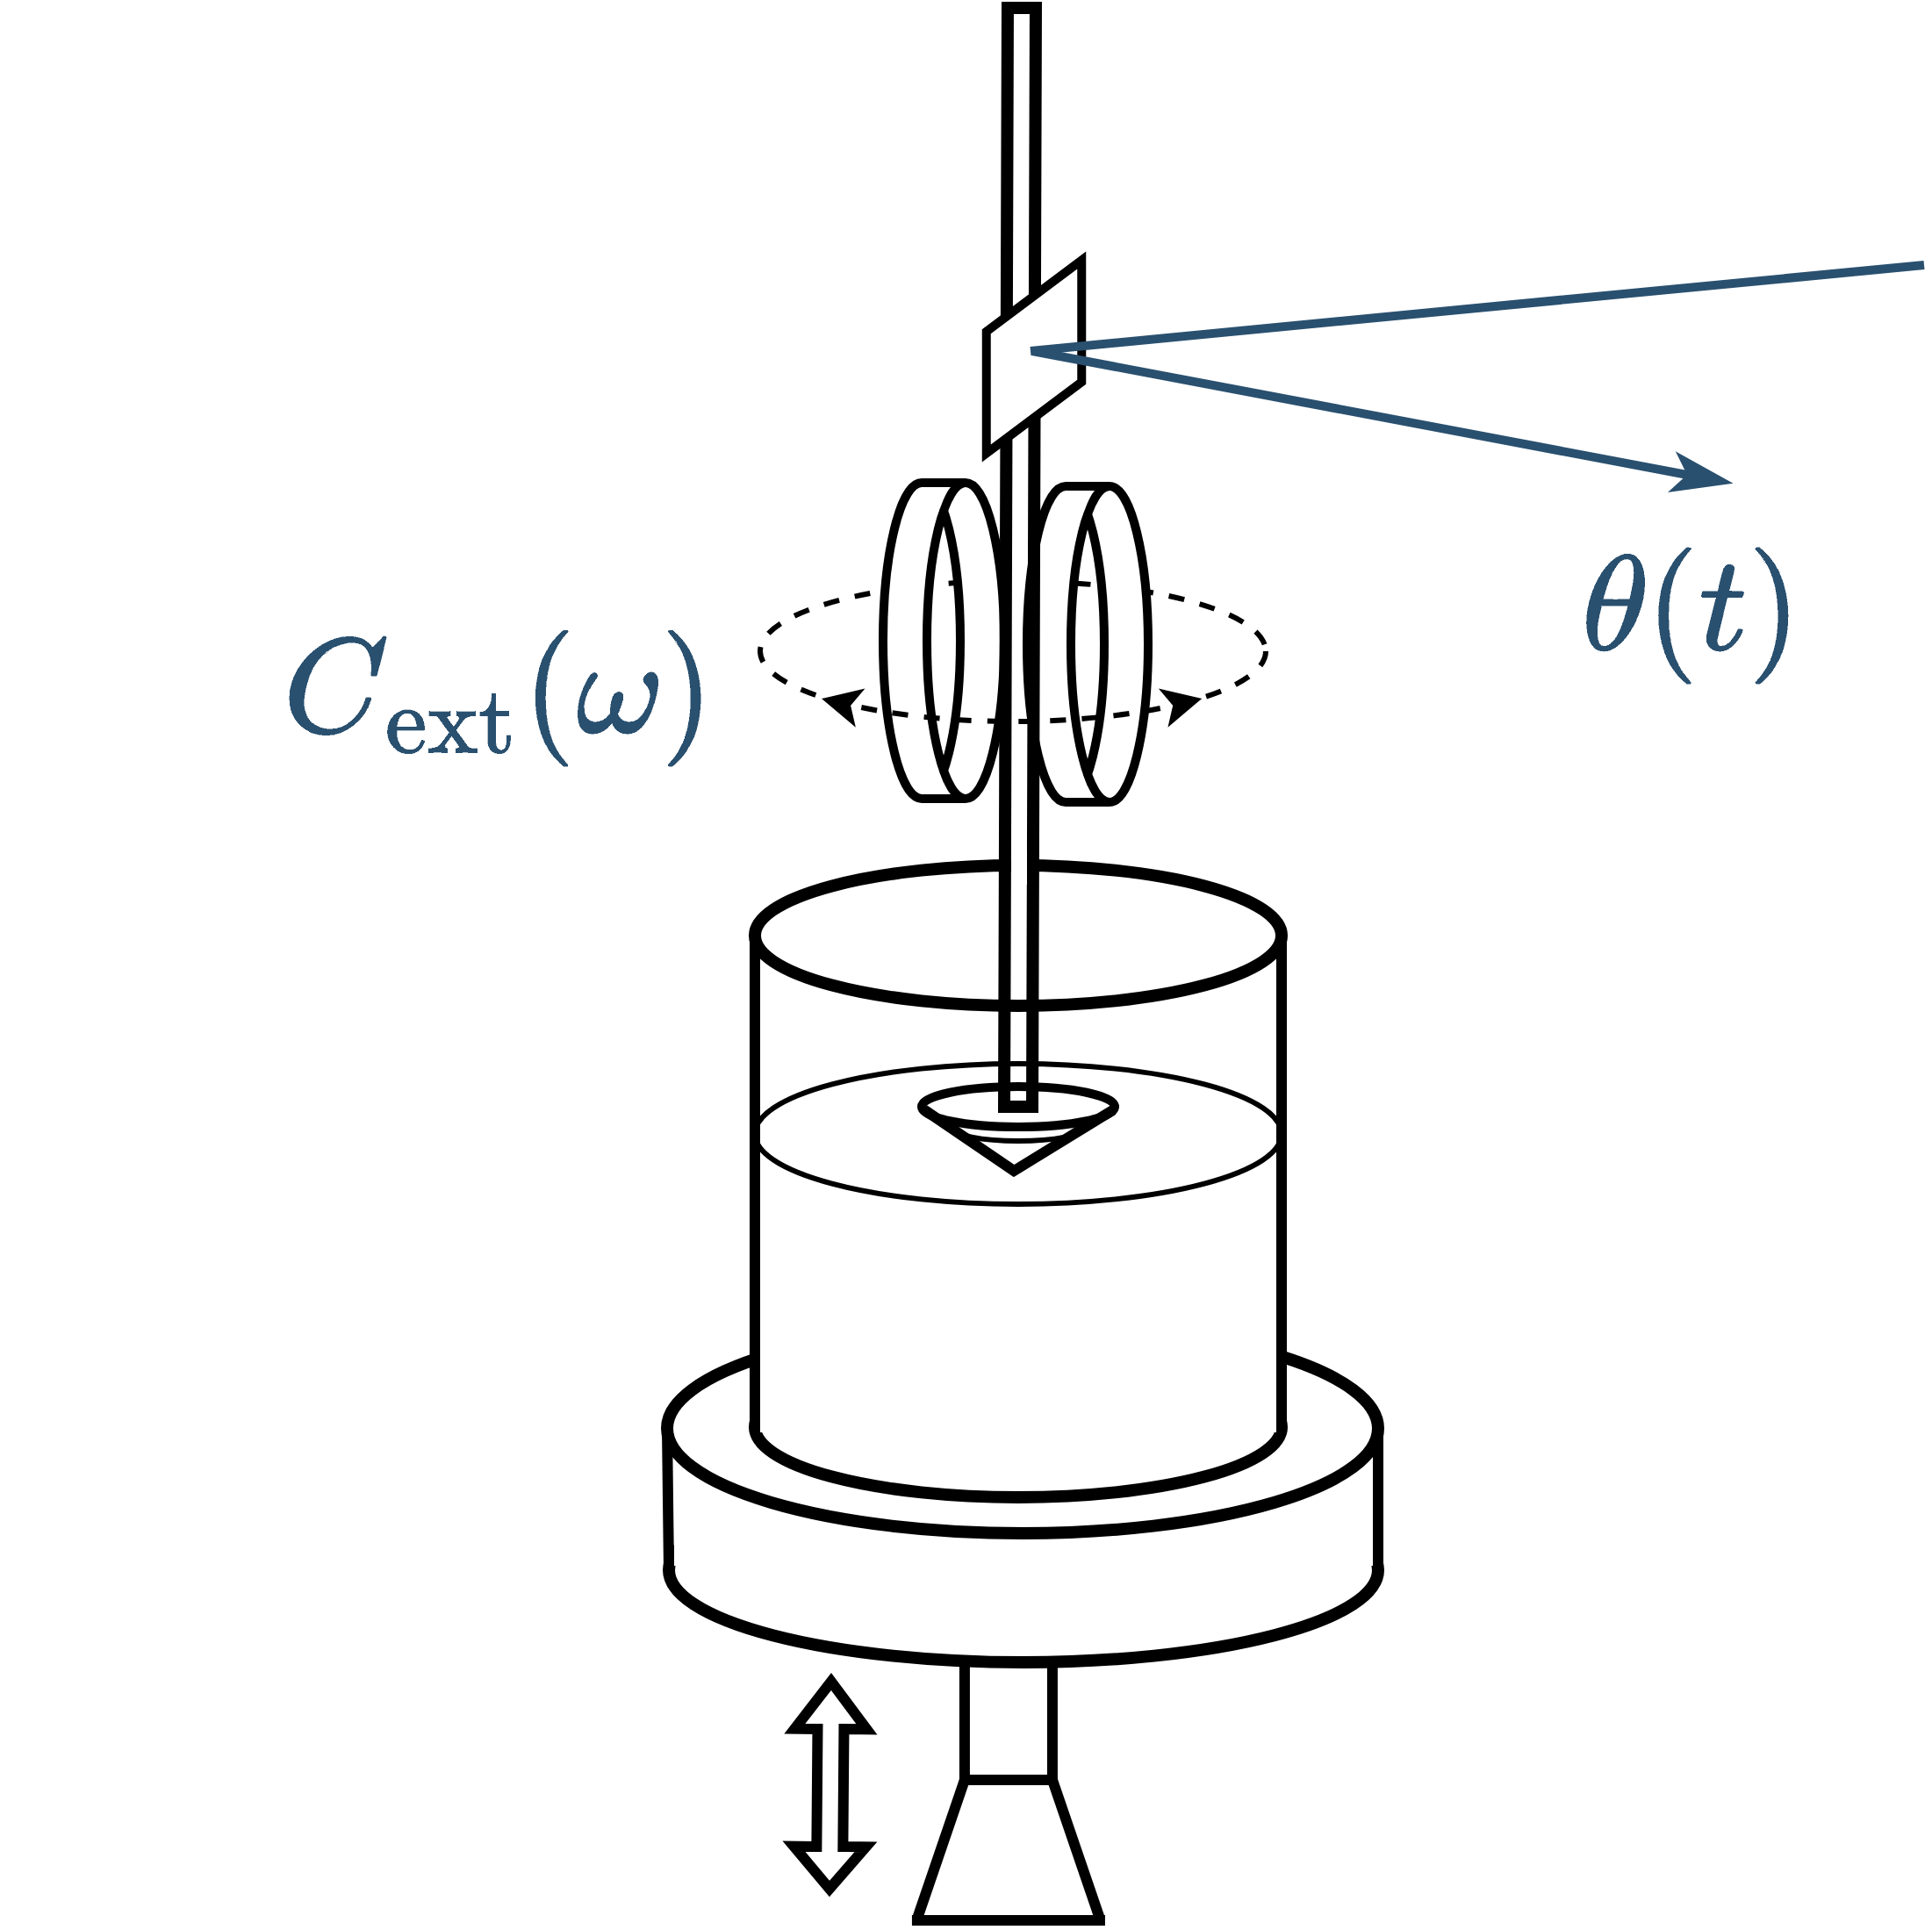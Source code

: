 <mxfile version="26.2.2">
  <diagram name="Page-1" id="g3wR1iNnqa6rvpcFGYqC">
    <mxGraphModel dx="1020" dy="748" grid="0" gridSize="5" guides="1" tooltips="1" connect="1" arrows="1" fold="1" page="1" pageScale="1" pageWidth="1654" pageHeight="1169" math="1" shadow="0">
      <root>
        <mxCell id="0" />
        <mxCell id="1" parent="0" />
        <mxCell id="javhXIuIKmeeLSfoesNj-74" value="" style="ellipse;whiteSpace=wrap;html=1;strokeColor=default;align=center;verticalAlign=middle;fontFamily=Helvetica;fontSize=12;fontColor=default;fillColor=none;strokeWidth=3;" parent="1" vertex="1">
          <mxGeometry x="417" y="1392" width="300" height="80" as="geometry" />
        </mxCell>
        <mxCell id="javhXIuIKmeeLSfoesNj-92" value="" style="ellipse;whiteSpace=wrap;html=1;strokeColor=default;align=center;verticalAlign=middle;fontFamily=Helvetica;fontSize=12;fontColor=default;fillColor=none;strokeWidth=3;" parent="1" vertex="1">
          <mxGeometry x="529.5" y="1421" width="75" height="15" as="geometry" />
        </mxCell>
        <mxCell id="javhXIuIKmeeLSfoesNj-59" value="" style="ellipse;whiteSpace=wrap;html=1;strokeColor=default;strokeWidth=3;align=center;verticalAlign=middle;fontFamily=Helvetica;fontSize=12;fontColor=default;labelBackgroundColor=default;fillColor=none;dashed=1;" parent="1" vertex="1">
          <mxGeometry x="420" y="1117" width="288" height="80" as="geometry" />
        </mxCell>
        <mxCell id="javhXIuIKmeeLSfoesNj-68" value="" style="rounded=0;whiteSpace=wrap;html=1;strokeColor=none;strokeWidth=5;align=center;verticalAlign=middle;fontFamily=Helvetica;fontSize=12;fontColor=default;labelBackgroundColor=default;fillColor=default;" parent="1" vertex="1">
          <mxGeometry x="577" y="1109" width="23" height="15.5" as="geometry" />
        </mxCell>
        <mxCell id="javhXIuIKmeeLSfoesNj-67" value="" style="rounded=0;whiteSpace=wrap;html=1;strokeColor=none;strokeWidth=5;align=center;verticalAlign=middle;fontFamily=Helvetica;fontSize=12;fontColor=default;labelBackgroundColor=default;fillColor=default;" parent="1" vertex="1">
          <mxGeometry x="556" y="1109" width="23" height="15.5" as="geometry" />
        </mxCell>
        <mxCell id="javhXIuIKmeeLSfoesNj-65" value="" style="rounded=0;whiteSpace=wrap;html=1;strokeColor=none;strokeWidth=5;align=center;verticalAlign=middle;fontFamily=Helvetica;fontSize=12;fontColor=default;labelBackgroundColor=default;fillColor=default;" parent="1" vertex="1">
          <mxGeometry x="534" y="1110" width="22" height="16" as="geometry" />
        </mxCell>
        <mxCell id="javhXIuIKmeeLSfoesNj-15" value="" style="ellipse;whiteSpace=wrap;html=1;strokeColor=default;align=center;verticalAlign=middle;fontFamily=Helvetica;fontSize=12;fontColor=default;fillColor=none;strokeWidth=7;" parent="1" vertex="1">
          <mxGeometry x="368" y="1628" width="404" height="105" as="geometry" />
        </mxCell>
        <mxCell id="javhXIuIKmeeLSfoesNj-71" value="" style="rounded=0;whiteSpace=wrap;html=1;strokeColor=none;strokeWidth=5;align=center;verticalAlign=middle;fontFamily=Helvetica;fontSize=12;fontColor=default;labelBackgroundColor=default;fillColor=default;" parent="1" vertex="1">
          <mxGeometry x="371" y="1635" width="398" height="43" as="geometry" />
        </mxCell>
        <mxCell id="javhXIuIKmeeLSfoesNj-10" value="" style="ellipse;whiteSpace=wrap;html=1;strokeColor=default;align=center;verticalAlign=middle;fontFamily=Helvetica;fontSize=12;fontColor=default;fillColor=default;strokeWidth=7;" parent="1" vertex="1">
          <mxGeometry x="367" y="1540" width="405" height="119.5" as="geometry" />
        </mxCell>
        <mxCell id="javhXIuIKmeeLSfoesNj-13" value="" style="endArrow=none;html=1;rounded=0;strokeColor=default;strokeWidth=6;align=center;verticalAlign=middle;fontFamily=Helvetica;fontSize=12;fontColor=default;labelBackgroundColor=default;endSize=7;entryX=0;entryY=0.5;entryDx=0;entryDy=0;exitX=0;exitY=0.5;exitDx=0;exitDy=0;" parent="1" source="javhXIuIKmeeLSfoesNj-15" target="javhXIuIKmeeLSfoesNj-10" edge="1">
          <mxGeometry width="50" height="50" relative="1" as="geometry">
            <mxPoint x="341.47" y="1680" as="sourcePoint" />
            <mxPoint x="366.47" y="1660" as="targetPoint" />
          </mxGeometry>
        </mxCell>
        <mxCell id="javhXIuIKmeeLSfoesNj-14" value="" style="endArrow=none;html=1;rounded=0;strokeColor=default;strokeWidth=6;align=center;verticalAlign=middle;fontFamily=Helvetica;fontSize=12;fontColor=default;labelBackgroundColor=default;endSize=7;exitX=1;exitY=0.5;exitDx=0;exitDy=0;" parent="1" source="javhXIuIKmeeLSfoesNj-15" edge="1">
          <mxGeometry width="50" height="50" relative="1" as="geometry">
            <mxPoint x="772" y="1677" as="sourcePoint" />
            <mxPoint x="772" y="1597" as="targetPoint" />
          </mxGeometry>
        </mxCell>
        <mxCell id="javhXIuIKmeeLSfoesNj-16" value="" style="endArrow=none;html=1;rounded=0;strokeColor=default;strokeWidth=6;align=center;verticalAlign=middle;fontFamily=Helvetica;fontSize=12;fontColor=default;labelBackgroundColor=default;endSize=7;entryX=0;entryY=0.5;entryDx=0;entryDy=0;" parent="1" edge="1">
          <mxGeometry width="50" height="50" relative="1" as="geometry">
            <mxPoint x="536.47" y="1800" as="sourcePoint" />
            <mxPoint x="536.47" y="1735" as="targetPoint" />
          </mxGeometry>
        </mxCell>
        <mxCell id="javhXIuIKmeeLSfoesNj-18" value="" style="endArrow=none;html=1;rounded=0;strokeColor=default;strokeWidth=6;align=center;verticalAlign=middle;fontFamily=Helvetica;fontSize=12;fontColor=default;labelBackgroundColor=default;endSize=7;entryX=0;entryY=0.5;entryDx=0;entryDy=0;" parent="1" edge="1">
          <mxGeometry width="50" height="50" relative="1" as="geometry">
            <mxPoint x="586.47" y="1800" as="sourcePoint" />
            <mxPoint x="586.47" y="1735" as="targetPoint" />
          </mxGeometry>
        </mxCell>
        <mxCell id="javhXIuIKmeeLSfoesNj-19" value="" style="endArrow=none;html=1;rounded=0;strokeColor=default;strokeWidth=6;align=center;verticalAlign=middle;fontFamily=Helvetica;fontSize=12;fontColor=default;labelBackgroundColor=default;endSize=7;" parent="1" edge="1">
          <mxGeometry width="50" height="50" relative="1" as="geometry">
            <mxPoint x="613.47" y="1879" as="sourcePoint" />
            <mxPoint x="586.47" y="1800" as="targetPoint" />
          </mxGeometry>
        </mxCell>
        <mxCell id="javhXIuIKmeeLSfoesNj-20" value="" style="endArrow=none;html=1;rounded=0;strokeColor=default;strokeWidth=6;align=center;verticalAlign=middle;fontFamily=Helvetica;fontSize=12;fontColor=default;labelBackgroundColor=default;endSize=0;targetPerimeterSpacing=-1;startArrow=none;startFill=0;endFill=1;" parent="1" edge="1">
          <mxGeometry width="50" height="50" relative="1" as="geometry">
            <mxPoint x="509.47" y="1879" as="sourcePoint" />
            <mxPoint x="536.47" y="1800" as="targetPoint" />
          </mxGeometry>
        </mxCell>
        <mxCell id="javhXIuIKmeeLSfoesNj-21" value="" style="endArrow=none;html=1;rounded=0;strokeColor=default;strokeWidth=6;align=center;verticalAlign=middle;fontFamily=Helvetica;fontSize=12;fontColor=default;labelBackgroundColor=default;endSize=1;targetPerimeterSpacing=-1;startArrow=none;startFill=0;endFill=1;" parent="1" edge="1">
          <mxGeometry width="50" height="50" relative="1" as="geometry">
            <mxPoint x="506.47" y="1880" as="sourcePoint" />
            <mxPoint x="616.47" y="1880" as="targetPoint" />
          </mxGeometry>
        </mxCell>
        <mxCell id="javhXIuIKmeeLSfoesNj-22" value="" style="endArrow=none;html=1;rounded=0;strokeColor=default;strokeWidth=6;align=center;verticalAlign=middle;fontFamily=Helvetica;fontSize=12;fontColor=default;labelBackgroundColor=default;endSize=7;" parent="1" edge="1">
          <mxGeometry width="50" height="50" relative="1" as="geometry">
            <mxPoint x="536.47" y="1800" as="sourcePoint" />
            <mxPoint x="586.47" y="1800" as="targetPoint" />
          </mxGeometry>
        </mxCell>
        <mxCell id="javhXIuIKmeeLSfoesNj-23" value="" style="shape=flexArrow;endArrow=classic;startArrow=classic;html=1;rounded=0;strokeColor=default;strokeWidth=6;align=center;verticalAlign=middle;fontFamily=Helvetica;fontSize=12;fontColor=default;labelBackgroundColor=default;endSize=7;" parent="1" edge="1">
          <mxGeometry width="100" height="100" relative="1" as="geometry">
            <mxPoint x="459.47" y="1865" as="sourcePoint" />
            <mxPoint x="460.47" y="1741" as="targetPoint" />
          </mxGeometry>
        </mxCell>
        <mxCell id="javhXIuIKmeeLSfoesNj-25" value="" style="ellipse;whiteSpace=wrap;html=1;strokeColor=default;strokeWidth=5;align=center;verticalAlign=middle;fontFamily=Helvetica;fontSize=12;fontColor=default;labelBackgroundColor=default;fillColor=default;" parent="1" vertex="1">
          <mxGeometry x="512" y="1405" width="110" height="23" as="geometry" />
        </mxCell>
        <mxCell id="javhXIuIKmeeLSfoesNj-26" value="" style="endArrow=none;html=1;rounded=0;strokeColor=default;strokeWidth=6;align=center;verticalAlign=middle;fontFamily=Helvetica;fontSize=12;fontColor=default;labelBackgroundColor=default;endSize=5;entryX=0.012;entryY=0.571;entryDx=0;entryDy=0;entryPerimeter=0;" parent="1" target="javhXIuIKmeeLSfoesNj-25" edge="1">
          <mxGeometry width="50" height="50" relative="1" as="geometry">
            <mxPoint x="566" y="1454" as="sourcePoint" />
            <mxPoint x="518" y="1422" as="targetPoint" />
          </mxGeometry>
        </mxCell>
        <mxCell id="javhXIuIKmeeLSfoesNj-27" value="" style="endArrow=none;html=1;rounded=0;strokeColor=default;strokeWidth=6;align=center;verticalAlign=middle;fontFamily=Helvetica;fontSize=12;fontColor=default;labelBackgroundColor=default;endSize=5;exitX=0.992;exitY=0.577;exitDx=0;exitDy=0;exitPerimeter=0;" parent="1" source="javhXIuIKmeeLSfoesNj-25" edge="1">
          <mxGeometry width="50" height="50" relative="1" as="geometry">
            <mxPoint x="635.38" y="1437" as="sourcePoint" />
            <mxPoint x="563" y="1454" as="targetPoint" />
          </mxGeometry>
        </mxCell>
        <mxCell id="javhXIuIKmeeLSfoesNj-66" value="" style="rounded=0;whiteSpace=wrap;html=1;strokeColor=none;strokeWidth=5;align=center;verticalAlign=middle;fontFamily=Helvetica;fontSize=12;fontColor=default;labelBackgroundColor=default;fillColor=default;" parent="1" vertex="1">
          <mxGeometry x="533" y="1109" width="23" height="15.5" as="geometry" />
        </mxCell>
        <mxCell id="javhXIuIKmeeLSfoesNj-64" value="" style="rounded=0;whiteSpace=wrap;html=1;strokeColor=none;strokeWidth=5;align=center;verticalAlign=middle;fontFamily=Helvetica;fontSize=12;fontColor=default;labelBackgroundColor=default;fillColor=default;" parent="1" vertex="1">
          <mxGeometry x="613" y="1109.5" width="27" height="23" as="geometry" />
        </mxCell>
        <mxCell id="javhXIuIKmeeLSfoesNj-61" value="" style="rounded=0;whiteSpace=wrap;html=1;strokeColor=none;strokeWidth=5;align=center;verticalAlign=middle;fontFamily=Helvetica;fontSize=12;fontColor=default;labelBackgroundColor=default;fillColor=default;" parent="1" vertex="1">
          <mxGeometry x="490" y="1113" width="26" height="16" as="geometry" />
        </mxCell>
        <mxCell id="javhXIuIKmeeLSfoesNj-28" value="" style="ellipse;whiteSpace=wrap;html=1;strokeColor=default;strokeWidth=5;align=center;verticalAlign=middle;fontFamily=Helvetica;fontSize=12;fontColor=default;labelBackgroundColor=default;fillColor=none;" parent="1" vertex="1">
          <mxGeometry x="490" y="1061" width="44" height="180" as="geometry" />
        </mxCell>
        <mxCell id="javhXIuIKmeeLSfoesNj-29" value="" style="ellipse;whiteSpace=wrap;html=1;strokeColor=default;strokeWidth=5;align=center;verticalAlign=middle;fontFamily=Helvetica;fontSize=12;fontColor=default;labelBackgroundColor=default;fillColor=none;" parent="1" vertex="1">
          <mxGeometry x="515" y="1061" width="44" height="180" as="geometry" />
        </mxCell>
        <mxCell id="javhXIuIKmeeLSfoesNj-30" value="" style="endArrow=none;html=1;rounded=0;strokeColor=default;strokeWidth=5;align=center;verticalAlign=middle;fontFamily=Helvetica;fontSize=12;fontColor=default;labelBackgroundColor=default;endSize=1;exitX=0.5;exitY=0;exitDx=0;exitDy=0;entryX=0.5;entryY=0;entryDx=0;entryDy=0;" parent="1" source="javhXIuIKmeeLSfoesNj-28" target="javhXIuIKmeeLSfoesNj-29" edge="1">
          <mxGeometry width="50" height="50" relative="1" as="geometry">
            <mxPoint x="524" y="1142" as="sourcePoint" />
            <mxPoint x="574" y="1092" as="targetPoint" />
          </mxGeometry>
        </mxCell>
        <mxCell id="javhXIuIKmeeLSfoesNj-31" value="" style="endArrow=none;html=1;rounded=0;strokeColor=default;strokeWidth=5;align=center;verticalAlign=middle;fontFamily=Helvetica;fontSize=12;fontColor=default;labelBackgroundColor=default;endSize=1;exitX=0.5;exitY=0;exitDx=0;exitDy=0;entryX=0.5;entryY=0;entryDx=0;entryDy=0;" parent="1" edge="1">
          <mxGeometry width="50" height="50" relative="1" as="geometry">
            <mxPoint x="512" y="1241" as="sourcePoint" />
            <mxPoint x="537" y="1241" as="targetPoint" />
          </mxGeometry>
        </mxCell>
        <mxCell id="javhXIuIKmeeLSfoesNj-35" value="" style="endArrow=none;html=1;rounded=0;strokeColor=#FFFFFF;strokeWidth=5;align=center;verticalAlign=middle;fontFamily=Helvetica;fontSize=12;fontColor=default;labelBackgroundColor=default;endSize=1;" parent="1" edge="1">
          <mxGeometry width="50" height="50" relative="1" as="geometry">
            <mxPoint x="525" y="1236" as="sourcePoint" />
            <mxPoint x="512" y="1236" as="targetPoint" />
          </mxGeometry>
        </mxCell>
        <mxCell id="javhXIuIKmeeLSfoesNj-36" value="" style="endArrow=none;html=1;rounded=0;strokeColor=#FFFFFF;strokeWidth=5;align=center;verticalAlign=middle;fontFamily=Helvetica;fontSize=12;fontColor=default;labelBackgroundColor=default;endSize=1;" parent="1" edge="1">
          <mxGeometry width="50" height="50" relative="1" as="geometry">
            <mxPoint x="523" y="1235" as="sourcePoint" />
            <mxPoint x="514" y="1212" as="targetPoint" />
          </mxGeometry>
        </mxCell>
        <mxCell id="javhXIuIKmeeLSfoesNj-37" value="" style="endArrow=none;html=1;rounded=0;strokeColor=#FFFFFF;strokeWidth=5;align=center;verticalAlign=middle;fontFamily=Helvetica;fontSize=12;fontColor=default;labelBackgroundColor=default;endSize=1;" parent="1" edge="1">
          <mxGeometry width="50" height="50" relative="1" as="geometry">
            <mxPoint x="522" y="1233" as="sourcePoint" />
            <mxPoint x="509" y="1233" as="targetPoint" />
          </mxGeometry>
        </mxCell>
        <mxCell id="javhXIuIKmeeLSfoesNj-41" value="" style="group;flipV=1;" parent="1" vertex="1" connectable="0">
          <mxGeometry x="509" y="1066" width="16" height="24.311" as="geometry" />
        </mxCell>
        <mxCell id="javhXIuIKmeeLSfoesNj-38" value="" style="endArrow=none;html=1;rounded=0;strokeColor=#FFFFFF;strokeWidth=5;align=center;verticalAlign=middle;fontFamily=Helvetica;fontSize=12;fontColor=default;labelBackgroundColor=default;endSize=1;" parent="javhXIuIKmeeLSfoesNj-41" edge="1">
          <mxGeometry width="50" height="50" relative="1" as="geometry">
            <mxPoint x="16" as="sourcePoint" />
            <mxPoint x="3" as="targetPoint" />
          </mxGeometry>
        </mxCell>
        <mxCell id="javhXIuIKmeeLSfoesNj-39" value="" style="endArrow=none;html=1;rounded=0;strokeColor=#FFFFFF;strokeWidth=5;align=center;verticalAlign=middle;fontFamily=Helvetica;fontSize=12;fontColor=default;labelBackgroundColor=default;endSize=1;" parent="javhXIuIKmeeLSfoesNj-41" edge="1">
          <mxGeometry width="50" height="50" relative="1" as="geometry">
            <mxPoint x="14" y="1.311" as="sourcePoint" />
            <mxPoint x="5" y="24.311" as="targetPoint" />
          </mxGeometry>
        </mxCell>
        <mxCell id="javhXIuIKmeeLSfoesNj-40" value="" style="endArrow=none;html=1;rounded=0;strokeColor=#FFFFFF;strokeWidth=5;align=center;verticalAlign=middle;fontFamily=Helvetica;fontSize=12;fontColor=default;labelBackgroundColor=default;endSize=1;" parent="javhXIuIKmeeLSfoesNj-41" edge="1">
          <mxGeometry width="50" height="50" relative="1" as="geometry">
            <mxPoint x="13" y="3" as="sourcePoint" />
            <mxPoint y="3" as="targetPoint" />
          </mxGeometry>
        </mxCell>
        <mxCell id="javhXIuIKmeeLSfoesNj-42" value="" style="ellipse;whiteSpace=wrap;html=1;strokeColor=default;strokeWidth=5;align=center;verticalAlign=middle;fontFamily=Helvetica;fontSize=12;fontColor=default;labelBackgroundColor=default;fillColor=none;" parent="1" vertex="1">
          <mxGeometry x="572" y="1063" width="44" height="180" as="geometry" />
        </mxCell>
        <mxCell id="javhXIuIKmeeLSfoesNj-43" value="" style="ellipse;whiteSpace=wrap;html=1;strokeColor=default;strokeWidth=5;align=center;verticalAlign=middle;fontFamily=Helvetica;fontSize=12;fontColor=default;labelBackgroundColor=default;fillColor=none;" parent="1" vertex="1">
          <mxGeometry x="597" y="1063" width="44" height="180" as="geometry" />
        </mxCell>
        <mxCell id="javhXIuIKmeeLSfoesNj-44" value="" style="endArrow=none;html=1;rounded=0;strokeColor=default;strokeWidth=5;align=center;verticalAlign=middle;fontFamily=Helvetica;fontSize=12;fontColor=default;labelBackgroundColor=default;endSize=1;exitX=0.5;exitY=0;exitDx=0;exitDy=0;entryX=0.5;entryY=0;entryDx=0;entryDy=0;" parent="1" source="javhXIuIKmeeLSfoesNj-42" target="javhXIuIKmeeLSfoesNj-43" edge="1">
          <mxGeometry width="50" height="50" relative="1" as="geometry">
            <mxPoint x="606" y="1144" as="sourcePoint" />
            <mxPoint x="656" y="1094" as="targetPoint" />
          </mxGeometry>
        </mxCell>
        <mxCell id="javhXIuIKmeeLSfoesNj-45" value="" style="endArrow=none;html=1;rounded=0;strokeColor=default;strokeWidth=5;align=center;verticalAlign=middle;fontFamily=Helvetica;fontSize=12;fontColor=default;labelBackgroundColor=default;endSize=1;exitX=0.5;exitY=0;exitDx=0;exitDy=0;entryX=0.5;entryY=0;entryDx=0;entryDy=0;" parent="1" edge="1">
          <mxGeometry width="50" height="50" relative="1" as="geometry">
            <mxPoint x="594" y="1243" as="sourcePoint" />
            <mxPoint x="619" y="1243" as="targetPoint" />
          </mxGeometry>
        </mxCell>
        <mxCell id="javhXIuIKmeeLSfoesNj-46" value="" style="endArrow=none;html=1;rounded=0;strokeColor=#FFFFFF;strokeWidth=5;align=center;verticalAlign=middle;fontFamily=Helvetica;fontSize=12;fontColor=default;labelBackgroundColor=default;endSize=1;" parent="1" edge="1">
          <mxGeometry width="50" height="50" relative="1" as="geometry">
            <mxPoint x="607" y="1238" as="sourcePoint" />
            <mxPoint x="594" y="1238" as="targetPoint" />
          </mxGeometry>
        </mxCell>
        <mxCell id="javhXIuIKmeeLSfoesNj-47" value="" style="endArrow=none;html=1;rounded=0;strokeColor=#FFFFFF;strokeWidth=5;align=center;verticalAlign=middle;fontFamily=Helvetica;fontSize=12;fontColor=default;labelBackgroundColor=default;endSize=1;" parent="1" edge="1">
          <mxGeometry width="50" height="50" relative="1" as="geometry">
            <mxPoint x="605" y="1237" as="sourcePoint" />
            <mxPoint x="596" y="1214" as="targetPoint" />
          </mxGeometry>
        </mxCell>
        <mxCell id="javhXIuIKmeeLSfoesNj-48" value="" style="endArrow=none;html=1;rounded=0;strokeColor=#FFFFFF;strokeWidth=5;align=center;verticalAlign=middle;fontFamily=Helvetica;fontSize=12;fontColor=default;labelBackgroundColor=default;endSize=1;" parent="1" edge="1">
          <mxGeometry width="50" height="50" relative="1" as="geometry">
            <mxPoint x="604" y="1235" as="sourcePoint" />
            <mxPoint x="591" y="1235" as="targetPoint" />
          </mxGeometry>
        </mxCell>
        <mxCell id="javhXIuIKmeeLSfoesNj-49" value="" style="group;flipV=1;" parent="1" vertex="1" connectable="0">
          <mxGeometry x="591" y="1068" width="16" height="24.311" as="geometry" />
        </mxCell>
        <mxCell id="javhXIuIKmeeLSfoesNj-50" value="" style="endArrow=none;html=1;rounded=0;strokeColor=#FFFFFF;strokeWidth=5;align=center;verticalAlign=middle;fontFamily=Helvetica;fontSize=12;fontColor=default;labelBackgroundColor=default;endSize=1;" parent="javhXIuIKmeeLSfoesNj-49" edge="1">
          <mxGeometry width="50" height="50" relative="1" as="geometry">
            <mxPoint x="16" as="sourcePoint" />
            <mxPoint x="3" as="targetPoint" />
          </mxGeometry>
        </mxCell>
        <mxCell id="javhXIuIKmeeLSfoesNj-51" value="" style="endArrow=none;html=1;rounded=0;strokeColor=#FFFFFF;strokeWidth=5;align=center;verticalAlign=middle;fontFamily=Helvetica;fontSize=12;fontColor=default;labelBackgroundColor=default;endSize=1;" parent="javhXIuIKmeeLSfoesNj-49" edge="1">
          <mxGeometry width="50" height="50" relative="1" as="geometry">
            <mxPoint x="14" y="1.311" as="sourcePoint" />
            <mxPoint x="5" y="24.311" as="targetPoint" />
          </mxGeometry>
        </mxCell>
        <mxCell id="javhXIuIKmeeLSfoesNj-52" value="" style="endArrow=none;html=1;rounded=0;strokeColor=#FFFFFF;strokeWidth=5;align=center;verticalAlign=middle;fontFamily=Helvetica;fontSize=12;fontColor=default;labelBackgroundColor=default;endSize=1;" parent="javhXIuIKmeeLSfoesNj-49" edge="1">
          <mxGeometry width="50" height="50" relative="1" as="geometry">
            <mxPoint x="13" y="3" as="sourcePoint" />
            <mxPoint y="3" as="targetPoint" />
          </mxGeometry>
        </mxCell>
        <mxCell id="javhXIuIKmeeLSfoesNj-57" value="&lt;font style=&quot;font-size: 65px;&quot;&gt;$$\theta (t)$$&lt;/font&gt;" style="text;html=1;align=center;verticalAlign=middle;whiteSpace=wrap;rounded=0;fontFamily=Helvetica;fontSize=12;fontColor=#2A506F;labelBackgroundColor=default;strokeColor=none;" parent="1" vertex="1">
          <mxGeometry x="897" y="1110" width="107" height="50" as="geometry" />
        </mxCell>
        <mxCell id="javhXIuIKmeeLSfoesNj-60" value="&lt;font style=&quot;font-size: 65px;&quot;&gt;$$C_{\mathrm{ext}} (\omega)$$&lt;/font&gt;" style="text;html=1;align=center;verticalAlign=middle;whiteSpace=wrap;rounded=0;fontFamily=Helvetica;fontSize=12;fontColor=#2A506F;labelBackgroundColor=default;strokeColor=#FF3333;" parent="1" vertex="1">
          <mxGeometry x="217" y="1157" width="107" height="50" as="geometry" />
        </mxCell>
        <mxCell id="javhXIuIKmeeLSfoesNj-69" value="" style="endArrow=classic;html=1;rounded=0;strokeColor=default;strokeWidth=3;align=center;verticalAlign=middle;fontFamily=Helvetica;fontSize=12;fontColor=default;labelBackgroundColor=default;endSize=13;entryX=0.905;entryY=0.778;entryDx=0;entryDy=0;entryPerimeter=0;startSize=4;" parent="1" edge="1">
          <mxGeometry width="50" height="50" relative="1" as="geometry">
            <mxPoint x="656" y="1187.76" as="sourcePoint" />
            <mxPoint x="671.64" y="1184" as="targetPoint" />
          </mxGeometry>
        </mxCell>
        <mxCell id="javhXIuIKmeeLSfoesNj-70" value="" style="endArrow=classic;html=1;rounded=0;strokeColor=default;strokeWidth=3;align=center;verticalAlign=middle;fontFamily=Helvetica;fontSize=12;fontColor=default;labelBackgroundColor=default;endSize=13;entryX=0.905;entryY=0.778;entryDx=0;entryDy=0;entryPerimeter=0;startSize=4;" parent="1" edge="1">
          <mxGeometry width="50" height="50" relative="1" as="geometry">
            <mxPoint x="470.64" y="1187.76" as="sourcePoint" />
            <mxPoint x="455" y="1184" as="targetPoint" />
          </mxGeometry>
        </mxCell>
        <mxCell id="javhXIuIKmeeLSfoesNj-3" value="" style="ellipse;whiteSpace=wrap;html=1;strokeColor=default;align=center;verticalAlign=middle;fontFamily=Helvetica;fontSize=12;fontColor=default;fillColor=none;strokeWidth=7;" parent="1" vertex="1">
          <mxGeometry x="417" y="1279" width="300" height="80" as="geometry" />
        </mxCell>
        <mxCell id="javhXIuIKmeeLSfoesNj-9" value="" style="ellipse;whiteSpace=wrap;html=1;strokeColor=default;align=center;verticalAlign=middle;fontFamily=Helvetica;fontSize=12;fontColor=default;fillColor=none;strokeWidth=7;" parent="1" vertex="1">
          <mxGeometry x="417" y="1559" width="300" height="80" as="geometry" />
        </mxCell>
        <mxCell id="javhXIuIKmeeLSfoesNj-5" value="" style="endArrow=none;html=1;rounded=0;fontFamily=Helvetica;fontSize=12;fontColor=default;entryX=1;entryY=0.5;entryDx=0;entryDy=0;exitX=1;exitY=0.5;exitDx=0;exitDy=0;strokeWidth=6;endSize=7;" parent="1" source="javhXIuIKmeeLSfoesNj-9" target="javhXIuIKmeeLSfoesNj-3" edge="1">
          <mxGeometry width="50" height="50" relative="1" as="geometry">
            <mxPoint x="687" y="1459" as="sourcePoint" />
            <mxPoint x="737" y="1409" as="targetPoint" />
          </mxGeometry>
        </mxCell>
        <mxCell id="javhXIuIKmeeLSfoesNj-6" value="" style="endArrow=none;html=1;rounded=0;fontFamily=Helvetica;fontSize=12;fontColor=default;entryX=0;entryY=0.5;entryDx=0;entryDy=0;exitX=0;exitY=0.5;exitDx=0;exitDy=0;strokeWidth=6;endSize=7;" parent="1" source="javhXIuIKmeeLSfoesNj-9" target="javhXIuIKmeeLSfoesNj-3" edge="1">
          <mxGeometry width="50" height="50" relative="1" as="geometry">
            <mxPoint x="417" y="1599" as="sourcePoint" />
            <mxPoint x="417" y="1319" as="targetPoint" />
          </mxGeometry>
        </mxCell>
        <mxCell id="WC0LFA58Ww8ZHwM6lrv5-2" value="" style="rounded=0;whiteSpace=wrap;html=1;strokeColor=none;strokeWidth=5;align=center;verticalAlign=middle;fontFamily=Helvetica;fontSize=12;fontColor=default;labelBackgroundColor=default;fillColor=default;" parent="1" vertex="1">
          <mxGeometry x="420" y="1533" width="294" height="69" as="geometry" />
        </mxCell>
        <mxCell id="javhXIuIKmeeLSfoesNj-82" value="" style="group" parent="1" vertex="1" connectable="0">
          <mxGeometry x="563" y="787" width="9" height="633" as="geometry" />
        </mxCell>
        <mxCell id="javhXIuIKmeeLSfoesNj-24" value="" style="shape=flexArrow;endArrow=none;startArrow=none;html=1;rounded=0;strokeColor=default;strokeWidth=7;align=center;verticalAlign=middle;fontFamily=Helvetica;fontSize=12;fontColor=default;labelBackgroundColor=default;endSize=6;startFill=0;fillColor=none;" parent="javhXIuIKmeeLSfoesNj-82" edge="1">
          <mxGeometry width="100" height="100" relative="1" as="geometry">
            <mxPoint x="4" y="633" as="sourcePoint" />
            <mxPoint x="6" as="targetPoint" />
          </mxGeometry>
        </mxCell>
        <mxCell id="javhXIuIKmeeLSfoesNj-78" value="" style="rounded=0;whiteSpace=wrap;html=1;strokeColor=none;strokeWidth=5;align=center;verticalAlign=middle;fontFamily=Helvetica;fontSize=12;fontColor=default;labelBackgroundColor=default;fillColor=default;" parent="javhXIuIKmeeLSfoesNj-82" vertex="1">
          <mxGeometry y="483" width="9" height="20" as="geometry" />
        </mxCell>
        <mxCell id="javhXIuIKmeeLSfoesNj-54" value="" style="shape=parallelogram;perimeter=parallelogramPerimeter;whiteSpace=wrap;html=1;fixedSize=1;strokeColor=default;strokeWidth=5;align=center;verticalAlign=middle;fontFamily=Helvetica;fontSize=12;fontColor=default;labelBackgroundColor=default;fillColor=default;size=40.588;flipH=1;rotation=90;" parent="1" vertex="1">
          <mxGeometry x="521" y="962.13" width="110" height="54.25" as="geometry" />
        </mxCell>
        <mxCell id="javhXIuIKmeeLSfoesNj-55" value="" style="endArrow=none;html=1;rounded=0;strokeColor=#2A506F;strokeWidth=5;align=center;verticalAlign=middle;fontFamily=Helvetica;fontSize=12;fontColor=default;labelBackgroundColor=default;endSize=1;exitX=0.53;exitY=0.537;exitDx=0;exitDy=0;exitPerimeter=0;" parent="1" source="javhXIuIKmeeLSfoesNj-54" edge="1">
          <mxGeometry width="50" height="50" relative="1" as="geometry">
            <mxPoint x="608" y="983" as="sourcePoint" />
            <mxPoint x="1083" y="937" as="targetPoint" />
          </mxGeometry>
        </mxCell>
        <mxCell id="javhXIuIKmeeLSfoesNj-56" value="" style="endArrow=classicThin;html=1;rounded=0;strokeColor=#2A506F;strokeWidth=5;align=center;verticalAlign=middle;fontFamily=Helvetica;fontSize=12;fontColor=default;labelBackgroundColor=default;endSize=16;endFill=1;startSize=6;targetPerimeterSpacing=1;jumpSize=6;" parent="1" edge="1">
          <mxGeometry width="50" height="50" relative="1" as="geometry">
            <mxPoint x="575" y="986" as="sourcePoint" />
            <mxPoint x="972" y="1061" as="targetPoint" />
          </mxGeometry>
        </mxCell>
      </root>
    </mxGraphModel>
  </diagram>
</mxfile>
